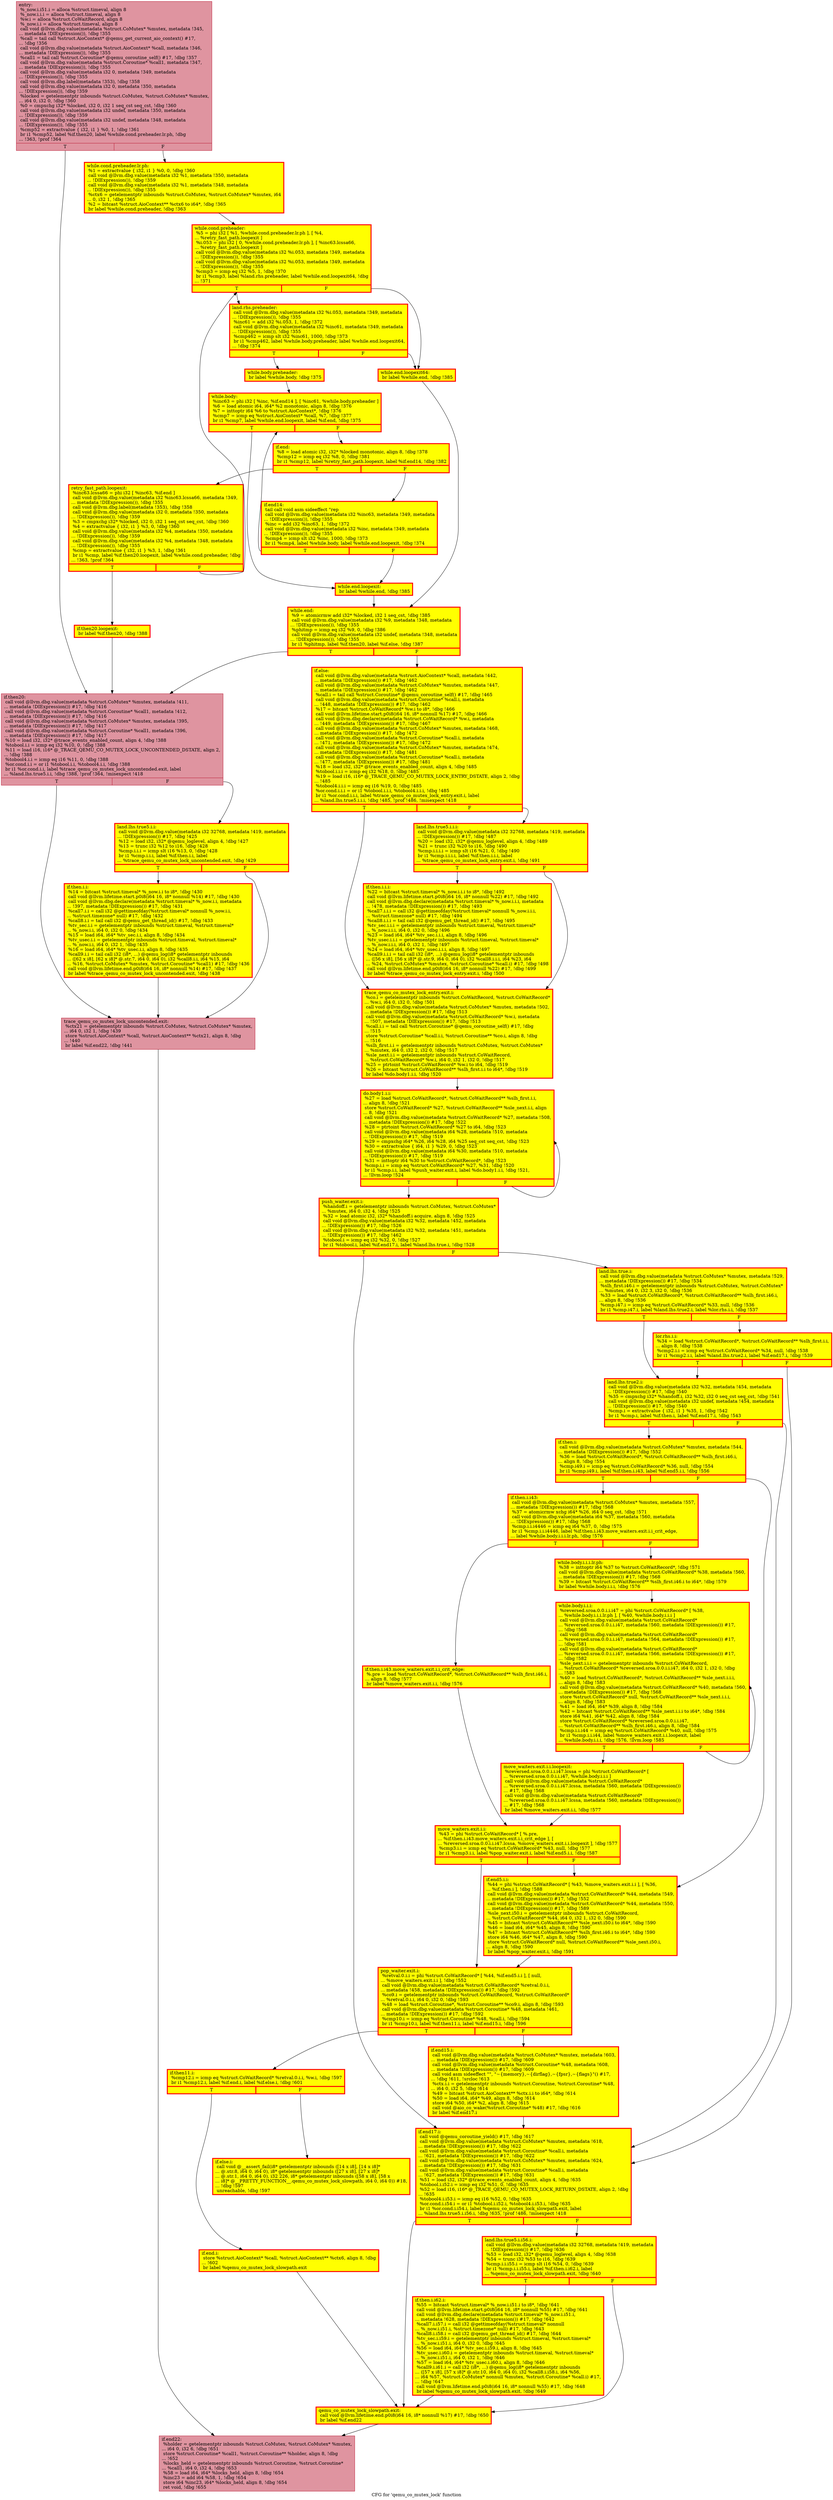digraph "CFG for 'qemu_co_mutex_lock' function" {
	label="CFG for 'qemu_co_mutex_lock' function";

	Node0x557b9580f2e0 [shape=record,color="#b70d28ff", style=filled, fillcolor="#b70d2870",label="{entry:\l  %_now.i.i51.i = alloca %struct.timeval, align 8\l  %_now.i.i.i = alloca %struct.timeval, align 8\l  %w.i = alloca %struct.CoWaitRecord, align 8\l  %_now.i.i = alloca %struct.timeval, align 8\l  call void @llvm.dbg.value(metadata %struct.CoMutex* %mutex, metadata !345,\l... metadata !DIExpression()), !dbg !355\l  %call = tail call %struct.AioContext* @qemu_get_current_aio_context() #17,\l... !dbg !356\l  call void @llvm.dbg.value(metadata %struct.AioContext* %call, metadata !346,\l... metadata !DIExpression()), !dbg !355\l  %call1 = tail call %struct.Coroutine* @qemu_coroutine_self() #17, !dbg !357\l  call void @llvm.dbg.value(metadata %struct.Coroutine* %call1, metadata !347,\l... metadata !DIExpression()), !dbg !355\l  call void @llvm.dbg.value(metadata i32 0, metadata !349, metadata\l... !DIExpression()), !dbg !355\l  call void @llvm.dbg.label(metadata !353), !dbg !358\l  call void @llvm.dbg.value(metadata i32 0, metadata !350, metadata\l... !DIExpression()), !dbg !359\l  %locked = getelementptr inbounds %struct.CoMutex, %struct.CoMutex* %mutex,\l... i64 0, i32 0, !dbg !360\l  %0 = cmpxchg i32* %locked, i32 0, i32 1 seq_cst seq_cst, !dbg !360\l  call void @llvm.dbg.value(metadata i32 undef, metadata !350, metadata\l... !DIExpression()), !dbg !359\l  call void @llvm.dbg.value(metadata i32 undef, metadata !348, metadata\l... !DIExpression()), !dbg !355\l  %cmp52 = extractvalue \{ i32, i1 \} %0, 1, !dbg !361\l  br i1 %cmp52, label %if.then20, label %while.cond.preheader.lr.ph, !dbg\l... !363, !prof !364\l|{<s0>T|<s1>F}}"];
	Node0x557b9580f2e0:s0 -> Node0x557b95ac3a30;
	Node0x557b9580f2e0:s1 -> Node0x557b95a91120;
	Node0x557b95a91120 [shape=record,penwidth=3.0, style="filled", color="red", fillcolor="yellow",label="{while.cond.preheader.lr.ph:                       \l  %1 = extractvalue \{ i32, i1 \} %0, 0, !dbg !360\l  call void @llvm.dbg.value(metadata i32 %1, metadata !350, metadata\l... !DIExpression()), !dbg !359\l  call void @llvm.dbg.value(metadata i32 %1, metadata !348, metadata\l... !DIExpression()), !dbg !355\l  %ctx6 = getelementptr inbounds %struct.CoMutex, %struct.CoMutex* %mutex, i64\l... 0, i32 1, !dbg !365\l  %2 = bitcast %struct.AioContext** %ctx6 to i64*, !dbg !365\l  br label %while.cond.preheader, !dbg !363\l}"];
	Node0x557b95a91120 -> Node0x557b95a8bab0;
	Node0x557b95b22e20 [shape=record,penwidth=3.0, style="filled", color="red", fillcolor="yellow",label="{retry_fast_path.loopexit:                         \l  %inc63.lcssa66 = phi i32 [ %inc63, %if.end ]\l  call void @llvm.dbg.value(metadata i32 %inc63.lcssa66, metadata !349,\l... metadata !DIExpression()), !dbg !355\l  call void @llvm.dbg.label(metadata !353), !dbg !358\l  call void @llvm.dbg.value(metadata i32 0, metadata !350, metadata\l... !DIExpression()), !dbg !359\l  %3 = cmpxchg i32* %locked, i32 0, i32 1 seq_cst seq_cst, !dbg !360\l  %4 = extractvalue \{ i32, i1 \} %3, 0, !dbg !360\l  call void @llvm.dbg.value(metadata i32 %4, metadata !350, metadata\l... !DIExpression()), !dbg !359\l  call void @llvm.dbg.value(metadata i32 %4, metadata !348, metadata\l... !DIExpression()), !dbg !355\l  %cmp = extractvalue \{ i32, i1 \} %3, 1, !dbg !361\l  br i1 %cmp, label %if.then20.loopexit, label %while.cond.preheader, !dbg\l... !363, !prof !364\l|{<s0>T|<s1>F}}"];
	Node0x557b95b22e20:s0 -> Node0x557b95ac0b20;
	Node0x557b95b22e20:s1 -> Node0x557b95a8bab0;
	Node0x557b95a8bab0 [shape=record,penwidth=3.0, style="filled", color="red", fillcolor="yellow",label="{while.cond.preheader:                             \l  %5 = phi i32 [ %1, %while.cond.preheader.lr.ph ], [ %4,\l... %retry_fast_path.loopexit ]\l  %i.053 = phi i32 [ 0, %while.cond.preheader.lr.ph ], [ %inc63.lcssa66,\l... %retry_fast_path.loopexit ]\l  call void @llvm.dbg.value(metadata i32 %i.053, metadata !349, metadata\l... !DIExpression()), !dbg !355\l  call void @llvm.dbg.value(metadata i32 %i.053, metadata !349, metadata\l... !DIExpression()), !dbg !355\l  %cmp3 = icmp eq i32 %5, 1, !dbg !370\l  br i1 %cmp3, label %land.rhs.preheader, label %while.end.loopexit64, !dbg\l... !371\l|{<s0>T|<s1>F}}"];
	Node0x557b95a8bab0:s0 -> Node0x557b95c5baf0;
	Node0x557b95a8bab0:s1 -> Node0x557b95c6cad0;
	Node0x557b95c5baf0 [shape=record,penwidth=3.0, style="filled", color="red", fillcolor="yellow",label="{land.rhs.preheader:                               \l  call void @llvm.dbg.value(metadata i32 %i.053, metadata !349, metadata\l... !DIExpression()), !dbg !355\l  %inc61 = add i32 %i.053, 1, !dbg !372\l  call void @llvm.dbg.value(metadata i32 %inc61, metadata !349, metadata\l... !DIExpression()), !dbg !355\l  %cmp462 = icmp slt i32 %inc61, 1000, !dbg !373\l  br i1 %cmp462, label %while.body.preheader, label %while.end.loopexit64,\l... !dbg !374\l|{<s0>T|<s1>F}}"];
	Node0x557b95c5baf0:s0 -> Node0x557b95c69b20;
	Node0x557b95c5baf0:s1 -> Node0x557b95c6cad0;
	Node0x557b95c69b20 [shape=record,penwidth=3.0, style="filled", color="red", fillcolor="yellow",label="{while.body.preheader:                             \l  br label %while.body, !dbg !375\l}"];
	Node0x557b95c69b20 -> Node0x557b95ac1620;
	Node0x557b95ac1620 [shape=record,penwidth=3.0, style="filled", color="red", fillcolor="yellow",label="{while.body:                                       \l  %inc63 = phi i32 [ %inc, %if.end14 ], [ %inc61, %while.body.preheader ]\l  %6 = load atomic i64, i64* %2 monotonic, align 8, !dbg !376\l  %7 = inttoptr i64 %6 to %struct.AioContext*, !dbg !376\l  %cmp7 = icmp eq %struct.AioContext* %call, %7, !dbg !377\l  br i1 %cmp7, label %while.end.loopexit, label %if.end, !dbg !375\l|{<s0>T|<s1>F}}"];
	Node0x557b95ac1620:s0 -> Node0x557b95c65050;
	Node0x557b95ac1620:s1 -> Node0x557b95ac1880;
	Node0x557b95ac1880 [shape=record,penwidth=3.0, style="filled", color="red", fillcolor="yellow",label="{if.end:                                           \l  %8 = load atomic i32, i32* %locked monotonic, align 8, !dbg !378\l  %cmp12 = icmp eq i32 %8, 0, !dbg !381\l  br i1 %cmp12, label %retry_fast_path.loopexit, label %if.end14, !dbg !382\l|{<s0>T|<s1>F}}"];
	Node0x557b95ac1880:s0 -> Node0x557b95b22e20;
	Node0x557b95ac1880:s1 -> Node0x557b95ac2470;
	Node0x557b95ac2470 [shape=record,penwidth=3.0, style="filled", color="red", fillcolor="yellow",label="{if.end14:                                         \l  tail call void asm sideeffect \"rep\l  call void @llvm.dbg.value(metadata i32 %inc63, metadata !349, metadata\l... !DIExpression()), !dbg !355\l  %inc = add i32 %inc63, 1, !dbg !372\l  call void @llvm.dbg.value(metadata i32 %inc, metadata !349, metadata\l... !DIExpression()), !dbg !355\l  %cmp4 = icmp slt i32 %inc, 1000, !dbg !373\l  br i1 %cmp4, label %while.body, label %while.end.loopexit, !dbg !374\l|{<s0>T|<s1>F}}"];
	Node0x557b95ac2470:s0 -> Node0x557b95ac1620;
	Node0x557b95ac2470:s1 -> Node0x557b95c65050;
	Node0x557b95c65050 [shape=record,penwidth=3.0, style="filled", color="red", fillcolor="yellow",label="{while.end.loopexit:                               \l  br label %while.end, !dbg !385\l}"];
	Node0x557b95c65050 -> Node0x557b95ac09f0;
	Node0x557b95c6cad0 [shape=record,penwidth=3.0, style="filled", color="red", fillcolor="yellow",label="{while.end.loopexit64:                             \l  br label %while.end, !dbg !385\l}"];
	Node0x557b95c6cad0 -> Node0x557b95ac09f0;
	Node0x557b95ac09f0 [shape=record,penwidth=3.0, style="filled", color="red", fillcolor="yellow",label="{while.end:                                        \l  %9 = atomicrmw add i32* %locked, i32 1 seq_cst, !dbg !385\l  call void @llvm.dbg.value(metadata i32 %9, metadata !348, metadata\l... !DIExpression()), !dbg !355\l  %phitmp = icmp eq i32 %9, 0, !dbg !386\l  call void @llvm.dbg.value(metadata i32 undef, metadata !348, metadata\l... !DIExpression()), !dbg !355\l  br i1 %phitmp, label %if.then20, label %if.else, !dbg !387\l|{<s0>T|<s1>F}}"];
	Node0x557b95ac09f0:s0 -> Node0x557b95ac3a30;
	Node0x557b95ac09f0:s1 -> Node0x557b95ac3ad0;
	Node0x557b95ac0b20 [shape=record,penwidth=3.0, style="filled", color="red", fillcolor="yellow",label="{if.then20.loopexit:                               \l  br label %if.then20, !dbg !388\l}"];
	Node0x557b95ac0b20 -> Node0x557b95ac3a30;
	Node0x557b95ac3a30 [shape=record,color="#b70d28ff", style=filled, fillcolor="#b70d2870",label="{if.then20:                                        \l  call void @llvm.dbg.value(metadata %struct.CoMutex* %mutex, metadata !411,\l... metadata !DIExpression()) #17, !dbg !416\l  call void @llvm.dbg.value(metadata %struct.Coroutine* %call1, metadata !412,\l... metadata !DIExpression()) #17, !dbg !416\l  call void @llvm.dbg.value(metadata %struct.CoMutex* %mutex, metadata !395,\l... metadata !DIExpression()) #17, !dbg !417\l  call void @llvm.dbg.value(metadata %struct.Coroutine* %call1, metadata !396,\l... metadata !DIExpression()) #17, !dbg !417\l  %10 = load i32, i32* @trace_events_enabled_count, align 4, !dbg !388\l  %tobool.i.i = icmp eq i32 %10, 0, !dbg !388\l  %11 = load i16, i16* @_TRACE_QEMU_CO_MUTEX_LOCK_UNCONTENDED_DSTATE, align 2,\l... !dbg !388\l  %tobool4.i.i = icmp eq i16 %11, 0, !dbg !388\l  %or.cond.i.i = or i1 %tobool.i.i, %tobool4.i.i, !dbg !388\l  br i1 %or.cond.i.i, label %trace_qemu_co_mutex_lock_uncontended.exit, label\l... %land.lhs.true5.i.i, !dbg !388, !prof !364, !misexpect !418\l|{<s0>T|<s1>F}}"];
	Node0x557b95ac3a30:s0 -> Node0x557b95b30360;
	Node0x557b95ac3a30:s1 -> Node0x557b95b3c1a0;
	Node0x557b95b3c1a0 [shape=record,penwidth=3.0, style="filled", color="red", fillcolor="yellow",label="{land.lhs.true5.i.i:                               \l  call void @llvm.dbg.value(metadata i32 32768, metadata !419, metadata\l... !DIExpression()) #17, !dbg !425\l  %12 = load i32, i32* @qemu_loglevel, align 4, !dbg !427\l  %13 = trunc i32 %12 to i16, !dbg !428\l  %cmp.i.i.i = icmp slt i16 %13, 0, !dbg !428\l  br i1 %cmp.i.i.i, label %if.then.i.i, label\l... %trace_qemu_co_mutex_lock_uncontended.exit, !dbg !429\l|{<s0>T|<s1>F}}"];
	Node0x557b95b3c1a0:s0 -> Node0x557b95b503e0;
	Node0x557b95b3c1a0:s1 -> Node0x557b95b30360;
	Node0x557b95b503e0 [shape=record,penwidth=3.0, style="filled", color="red", fillcolor="yellow",label="{if.then.i.i:                                      \l  %14 = bitcast %struct.timeval* %_now.i.i to i8*, !dbg !430\l  call void @llvm.lifetime.start.p0i8(i64 16, i8* nonnull %14) #17, !dbg !430\l  call void @llvm.dbg.declare(metadata %struct.timeval* %_now.i.i, metadata\l... !397, metadata !DIExpression()) #17, !dbg !431\l  %call7.i.i = call i32 @gettimeofday(%struct.timeval* nonnull %_now.i.i,\l... %struct.timezone* null) #17, !dbg !432\l  %call8.i.i = tail call i32 @qemu_get_thread_id() #17, !dbg !433\l  %tv_sec.i.i = getelementptr inbounds %struct.timeval, %struct.timeval*\l... %_now.i.i, i64 0, i32 0, !dbg !434\l  %15 = load i64, i64* %tv_sec.i.i, align 8, !dbg !434\l  %tv_usec.i.i = getelementptr inbounds %struct.timeval, %struct.timeval*\l... %_now.i.i, i64 0, i32 1, !dbg !435\l  %16 = load i64, i64* %tv_usec.i.i, align 8, !dbg !435\l  %call9.i.i = tail call i32 (i8*, ...) @qemu_log(i8* getelementptr inbounds\l... ([62 x i8], [62 x i8]* @.str.7, i64 0, i64 0), i32 %call8.i.i, i64 %15, i64\l... %16, %struct.CoMutex* %mutex, %struct.Coroutine* %call1) #17, !dbg !436\l  call void @llvm.lifetime.end.p0i8(i64 16, i8* nonnull %14) #17, !dbg !437\l  br label %trace_qemu_co_mutex_lock_uncontended.exit, !dbg !438\l}"];
	Node0x557b95b503e0 -> Node0x557b95b30360;
	Node0x557b95b30360 [shape=record,color="#b70d28ff", style=filled, fillcolor="#b70d2870",label="{trace_qemu_co_mutex_lock_uncontended.exit:        \l  %ctx21 = getelementptr inbounds %struct.CoMutex, %struct.CoMutex* %mutex,\l... i64 0, i32 1, !dbg !439\l  store %struct.AioContext* %call, %struct.AioContext** %ctx21, align 8, !dbg\l... !440\l  br label %if.end22, !dbg !441\l}"];
	Node0x557b95b30360 -> Node0x557b95ac3a80;
	Node0x557b95ac3ad0 [shape=record,penwidth=3.0, style="filled", color="red", fillcolor="yellow",label="{if.else:                                          \l  call void @llvm.dbg.value(metadata %struct.AioContext* %call, metadata !442,\l... metadata !DIExpression()) #17, !dbg !462\l  call void @llvm.dbg.value(metadata %struct.CoMutex* %mutex, metadata !447,\l... metadata !DIExpression()) #17, !dbg !462\l  %call.i = tail call %struct.Coroutine* @qemu_coroutine_self() #17, !dbg !465\l  call void @llvm.dbg.value(metadata %struct.Coroutine* %call.i, metadata\l... !448, metadata !DIExpression()) #17, !dbg !462\l  %17 = bitcast %struct.CoWaitRecord* %w.i to i8*, !dbg !466\l  call void @llvm.lifetime.start.p0i8(i64 16, i8* nonnull %17) #17, !dbg !466\l  call void @llvm.dbg.declare(metadata %struct.CoWaitRecord* %w.i, metadata\l... !449, metadata !DIExpression()) #17, !dbg !467\l  call void @llvm.dbg.value(metadata %struct.CoMutex* %mutex, metadata !468,\l... metadata !DIExpression()) #17, !dbg !472\l  call void @llvm.dbg.value(metadata %struct.Coroutine* %call.i, metadata\l... !471, metadata !DIExpression()) #17, !dbg !472\l  call void @llvm.dbg.value(metadata %struct.CoMutex* %mutex, metadata !474,\l... metadata !DIExpression()) #17, !dbg !481\l  call void @llvm.dbg.value(metadata %struct.Coroutine* %call.i, metadata\l... !477, metadata !DIExpression()) #17, !dbg !481\l  %18 = load i32, i32* @trace_events_enabled_count, align 4, !dbg !485\l  %tobool.i.i.i = icmp eq i32 %18, 0, !dbg !485\l  %19 = load i16, i16* @_TRACE_QEMU_CO_MUTEX_LOCK_ENTRY_DSTATE, align 2, !dbg\l... !485\l  %tobool4.i.i.i = icmp eq i16 %19, 0, !dbg !485\l  %or.cond.i.i.i = or i1 %tobool.i.i.i, %tobool4.i.i.i, !dbg !485\l  br i1 %or.cond.i.i.i, label %trace_qemu_co_mutex_lock_entry.exit.i, label\l... %land.lhs.true5.i.i.i, !dbg !485, !prof !486, !misexpect !418\l|{<s0>T|<s1>F}}"];
	Node0x557b95ac3ad0:s0 -> Node0x557b95b1f5e0;
	Node0x557b95ac3ad0:s1 -> Node0x557b95b21eb0;
	Node0x557b95b21eb0 [shape=record,penwidth=3.0, style="filled", color="red", fillcolor="yellow",label="{land.lhs.true5.i.i.i:                             \l  call void @llvm.dbg.value(metadata i32 32768, metadata !419, metadata\l... !DIExpression()) #17, !dbg !487\l  %20 = load i32, i32* @qemu_loglevel, align 4, !dbg !489\l  %21 = trunc i32 %20 to i16, !dbg !490\l  %cmp.i.i.i.i = icmp slt i16 %21, 0, !dbg !490\l  br i1 %cmp.i.i.i.i, label %if.then.i.i.i, label\l... %trace_qemu_co_mutex_lock_entry.exit.i, !dbg !491\l|{<s0>T|<s1>F}}"];
	Node0x557b95b21eb0:s0 -> Node0x557b95ad6950;
	Node0x557b95b21eb0:s1 -> Node0x557b95b1f5e0;
	Node0x557b95ad6950 [shape=record,penwidth=3.0, style="filled", color="red", fillcolor="yellow",label="{if.then.i.i.i:                                    \l  %22 = bitcast %struct.timeval* %_now.i.i.i to i8*, !dbg !492\l  call void @llvm.lifetime.start.p0i8(i64 16, i8* nonnull %22) #17, !dbg !492\l  call void @llvm.dbg.declare(metadata %struct.timeval* %_now.i.i.i, metadata\l... !478, metadata !DIExpression()) #17, !dbg !493\l  %call7.i.i.i = call i32 @gettimeofday(%struct.timeval* nonnull %_now.i.i.i,\l... %struct.timezone* null) #17, !dbg !494\l  %call8.i.i.i = tail call i32 @qemu_get_thread_id() #17, !dbg !495\l  %tv_sec.i.i.i = getelementptr inbounds %struct.timeval, %struct.timeval*\l... %_now.i.i.i, i64 0, i32 0, !dbg !496\l  %23 = load i64, i64* %tv_sec.i.i.i, align 8, !dbg !496\l  %tv_usec.i.i.i = getelementptr inbounds %struct.timeval, %struct.timeval*\l... %_now.i.i.i, i64 0, i32 1, !dbg !497\l  %24 = load i64, i64* %tv_usec.i.i.i, align 8, !dbg !497\l  %call9.i.i.i = tail call i32 (i8*, ...) @qemu_log(i8* getelementptr inbounds\l... ([56 x i8], [56 x i8]* @.str.9, i64 0, i64 0), i32 %call8.i.i.i, i64 %23, i64\l... %24, %struct.CoMutex* %mutex, %struct.Coroutine* %call.i) #17, !dbg !498\l  call void @llvm.lifetime.end.p0i8(i64 16, i8* nonnull %22) #17, !dbg !499\l  br label %trace_qemu_co_mutex_lock_entry.exit.i, !dbg !500\l}"];
	Node0x557b95ad6950 -> Node0x557b95b1f5e0;
	Node0x557b95b1f5e0 [shape=record,penwidth=3.0, style="filled", color="red", fillcolor="yellow",label="{trace_qemu_co_mutex_lock_entry.exit.i:            \l  %co.i = getelementptr inbounds %struct.CoWaitRecord, %struct.CoWaitRecord*\l... %w.i, i64 0, i32 0, !dbg !501\l  call void @llvm.dbg.value(metadata %struct.CoMutex* %mutex, metadata !502,\l... metadata !DIExpression()) #17, !dbg !513\l  call void @llvm.dbg.value(metadata %struct.CoWaitRecord* %w.i, metadata\l... !507, metadata !DIExpression()) #17, !dbg !513\l  %call.i.i = tail call %struct.Coroutine* @qemu_coroutine_self() #17, !dbg\l... !515\l  store %struct.Coroutine* %call.i.i, %struct.Coroutine** %co.i, align 8, !dbg\l... !516\l  %slh_first.i.i = getelementptr inbounds %struct.CoMutex, %struct.CoMutex*\l... %mutex, i64 0, i32 2, i32 0, !dbg !517\l  %sle_next.i.i = getelementptr inbounds %struct.CoWaitRecord,\l... %struct.CoWaitRecord* %w.i, i64 0, i32 1, i32 0, !dbg !517\l  %25 = ptrtoint %struct.CoWaitRecord* %w.i to i64, !dbg !519\l  %26 = bitcast %struct.CoWaitRecord** %slh_first.i.i to i64*, !dbg !519\l  br label %do.body1.i.i, !dbg !520\l}"];
	Node0x557b95b1f5e0 -> Node0x557b95a25bd0;
	Node0x557b95a25bd0 [shape=record,penwidth=3.0, style="filled", color="red", fillcolor="yellow",label="{do.body1.i.i:                                     \l  %27 = load %struct.CoWaitRecord*, %struct.CoWaitRecord** %slh_first.i.i,\l... align 8, !dbg !521\l  store %struct.CoWaitRecord* %27, %struct.CoWaitRecord** %sle_next.i.i, align\l... 8, !dbg !521\l  call void @llvm.dbg.value(metadata %struct.CoWaitRecord* %27, metadata !508,\l... metadata !DIExpression()) #17, !dbg !522\l  %28 = ptrtoint %struct.CoWaitRecord* %27 to i64, !dbg !523\l  call void @llvm.dbg.value(metadata i64 %28, metadata !510, metadata\l... !DIExpression()) #17, !dbg !519\l  %29 = cmpxchg i64* %26, i64 %28, i64 %25 seq_cst seq_cst, !dbg !523\l  %30 = extractvalue \{ i64, i1 \} %29, 0, !dbg !523\l  call void @llvm.dbg.value(metadata i64 %30, metadata !510, metadata\l... !DIExpression()) #17, !dbg !519\l  %31 = inttoptr i64 %30 to %struct.CoWaitRecord*, !dbg !523\l  %cmp.i.i = icmp eq %struct.CoWaitRecord* %27, %31, !dbg !520\l  br i1 %cmp.i.i, label %push_waiter.exit.i, label %do.body1.i.i, !dbg !521,\l... !llvm.loop !524\l|{<s0>T|<s1>F}}"];
	Node0x557b95a25bd0:s0 -> Node0x557b95b1b3c0;
	Node0x557b95a25bd0:s1 -> Node0x557b95a25bd0;
	Node0x557b95b1b3c0 [shape=record,penwidth=3.0, style="filled", color="red", fillcolor="yellow",label="{push_waiter.exit.i:                               \l  %handoff.i = getelementptr inbounds %struct.CoMutex, %struct.CoMutex*\l... %mutex, i64 0, i32 4, !dbg !525\l  %32 = load atomic i32, i32* %handoff.i acquire, align 8, !dbg !525\l  call void @llvm.dbg.value(metadata i32 %32, metadata !452, metadata\l... !DIExpression()) #17, !dbg !526\l  call void @llvm.dbg.value(metadata i32 %32, metadata !451, metadata\l... !DIExpression()) #17, !dbg !462\l  %tobool.i = icmp eq i32 %32, 0, !dbg !527\l  br i1 %tobool.i, label %if.end17.i, label %land.lhs.true.i, !dbg !528\l|{<s0>T|<s1>F}}"];
	Node0x557b95b1b3c0:s0 -> Node0x557b95b1b780;
	Node0x557b95b1b3c0:s1 -> Node0x557b95b3c670;
	Node0x557b95b3c670 [shape=record,penwidth=3.0, style="filled", color="red", fillcolor="yellow",label="{land.lhs.true.i:                                  \l  call void @llvm.dbg.value(metadata %struct.CoMutex* %mutex, metadata !529,\l... metadata !DIExpression()) #17, !dbg !534\l  %slh_first.i46.i = getelementptr inbounds %struct.CoMutex, %struct.CoMutex*\l... %mutex, i64 0, i32 3, i32 0, !dbg !536\l  %33 = load %struct.CoWaitRecord*, %struct.CoWaitRecord** %slh_first.i46.i,\l... align 8, !dbg !536\l  %cmp.i47.i = icmp eq %struct.CoWaitRecord* %33, null, !dbg !536\l  br i1 %cmp.i47.i, label %land.lhs.true2.i, label %lor.rhs.i.i, !dbg !537\l|{<s0>T|<s1>F}}"];
	Node0x557b95b3c670:s0 -> Node0x557b95a85a30;
	Node0x557b95b3c670:s1 -> Node0x557b95b2f290;
	Node0x557b95b2f290 [shape=record,penwidth=3.0, style="filled", color="red", fillcolor="yellow",label="{lor.rhs.i.i:                                      \l  %34 = load %struct.CoWaitRecord*, %struct.CoWaitRecord** %slh_first.i.i,\l... align 8, !dbg !538\l  %cmp2.i.i = icmp eq %struct.CoWaitRecord* %34, null, !dbg !538\l  br i1 %cmp2.i.i, label %land.lhs.true2.i, label %if.end17.i, !dbg !539\l|{<s0>T|<s1>F}}"];
	Node0x557b95b2f290:s0 -> Node0x557b95a85a30;
	Node0x557b95b2f290:s1 -> Node0x557b95b1b780;
	Node0x557b95a85a30 [shape=record,penwidth=3.0, style="filled", color="red", fillcolor="yellow",label="{land.lhs.true2.i:                                 \l  call void @llvm.dbg.value(metadata i32 %32, metadata !454, metadata\l... !DIExpression()) #17, !dbg !540\l  %35 = cmpxchg i32* %handoff.i, i32 %32, i32 0 seq_cst seq_cst, !dbg !541\l  call void @llvm.dbg.value(metadata i32 undef, metadata !454, metadata\l... !DIExpression()) #17, !dbg !540\l  %cmp.i = extractvalue \{ i32, i1 \} %35, 1, !dbg !542\l  br i1 %cmp.i, label %if.then.i, label %if.end17.i, !dbg !543\l|{<s0>T|<s1>F}}"];
	Node0x557b95a85a30:s0 -> Node0x557b95b21560;
	Node0x557b95a85a30:s1 -> Node0x557b95b1b780;
	Node0x557b95b21560 [shape=record,penwidth=3.0, style="filled", color="red", fillcolor="yellow",label="{if.then.i:                                        \l  call void @llvm.dbg.value(metadata %struct.CoMutex* %mutex, metadata !544,\l... metadata !DIExpression()) #17, !dbg !552\l  %36 = load %struct.CoWaitRecord*, %struct.CoWaitRecord** %slh_first.i46.i,\l... align 8, !dbg !554\l  %cmp.i49.i = icmp eq %struct.CoWaitRecord* %36, null, !dbg !554\l  br i1 %cmp.i49.i, label %if.then.i.i43, label %if.end5.i.i, !dbg !556\l|{<s0>T|<s1>F}}"];
	Node0x557b95b21560:s0 -> Node0x557b95b30820;
	Node0x557b95b21560:s1 -> Node0x557b95b2b1c0;
	Node0x557b95b30820 [shape=record,penwidth=3.0, style="filled", color="red", fillcolor="yellow",label="{if.then.i.i43:                                    \l  call void @llvm.dbg.value(metadata %struct.CoMutex* %mutex, metadata !557,\l... metadata !DIExpression()) #17, !dbg !568\l  %37 = atomicrmw xchg i64* %26, i64 0 seq_cst, !dbg !571\l  call void @llvm.dbg.value(metadata i64 %37, metadata !560, metadata\l... !DIExpression()) #17, !dbg !568\l  %cmp.i.i.i4446 = icmp eq i64 %37, 0, !dbg !575\l  br i1 %cmp.i.i.i4446, label %if.then.i.i43.move_waiters.exit.i.i_crit_edge,\l... label %while.body.i.i.i.lr.ph, !dbg !576\l|{<s0>T|<s1>F}}"];
	Node0x557b95b30820:s0 -> Node0x557b95ac6400;
	Node0x557b95b30820:s1 -> Node0x557b95b332a0;
	Node0x557b95ac6400 [shape=record,penwidth=3.0, style="filled", color="red", fillcolor="yellow",label="{if.then.i.i43.move_waiters.exit.i.i_crit_edge:    \l  %.pre = load %struct.CoWaitRecord*, %struct.CoWaitRecord** %slh_first.i46.i,\l... align 8, !dbg !577\l  br label %move_waiters.exit.i.i, !dbg !576\l}"];
	Node0x557b95ac6400 -> Node0x557b95b20280;
	Node0x557b95b332a0 [shape=record,penwidth=3.0, style="filled", color="red", fillcolor="yellow",label="{while.body.i.i.i.lr.ph:                           \l  %38 = inttoptr i64 %37 to %struct.CoWaitRecord*, !dbg !571\l  call void @llvm.dbg.value(metadata %struct.CoWaitRecord* %38, metadata !560,\l... metadata !DIExpression()) #17, !dbg !568\l  %39 = bitcast %struct.CoWaitRecord** %slh_first.i46.i to i64*, !dbg !579\l  br label %while.body.i.i.i, !dbg !576\l}"];
	Node0x557b95b332a0 -> Node0x557b95b3cd90;
	Node0x557b95b3cd90 [shape=record,penwidth=3.0, style="filled", color="red", fillcolor="yellow",label="{while.body.i.i.i:                                 \l  %reversed.sroa.0.0.i.i.i47 = phi %struct.CoWaitRecord* [ %38,\l... %while.body.i.i.i.lr.ph ], [ %40, %while.body.i.i.i ]\l  call void @llvm.dbg.value(metadata %struct.CoWaitRecord*\l... %reversed.sroa.0.0.i.i.i47, metadata !560, metadata !DIExpression()) #17,\l... !dbg !568\l  call void @llvm.dbg.value(metadata %struct.CoWaitRecord*\l... %reversed.sroa.0.0.i.i.i47, metadata !564, metadata !DIExpression()) #17,\l... !dbg !581\l  call void @llvm.dbg.value(metadata %struct.CoWaitRecord*\l... %reversed.sroa.0.0.i.i.i47, metadata !566, metadata !DIExpression()) #17,\l... !dbg !582\l  %sle_next.i.i.i = getelementptr inbounds %struct.CoWaitRecord,\l... %struct.CoWaitRecord* %reversed.sroa.0.0.i.i.i47, i64 0, i32 1, i32 0, !dbg\l... !583\l  %40 = load %struct.CoWaitRecord*, %struct.CoWaitRecord** %sle_next.i.i.i,\l... align 8, !dbg !583\l  call void @llvm.dbg.value(metadata %struct.CoWaitRecord* %40, metadata !560,\l... metadata !DIExpression()) #17, !dbg !568\l  store %struct.CoWaitRecord* null, %struct.CoWaitRecord** %sle_next.i.i.i,\l... align 8, !dbg !583\l  %41 = load i64, i64* %39, align 8, !dbg !584\l  %42 = bitcast %struct.CoWaitRecord** %sle_next.i.i.i to i64*, !dbg !584\l  store i64 %41, i64* %42, align 8, !dbg !584\l  store %struct.CoWaitRecord* %reversed.sroa.0.0.i.i.i47,\l... %struct.CoWaitRecord** %slh_first.i46.i, align 8, !dbg !584\l  %cmp.i.i.i44 = icmp eq %struct.CoWaitRecord* %40, null, !dbg !575\l  br i1 %cmp.i.i.i44, label %move_waiters.exit.i.i.loopexit, label\l... %while.body.i.i.i, !dbg !576, !llvm.loop !585\l|{<s0>T|<s1>F}}"];
	Node0x557b95b3cd90:s0 -> Node0x557b95c5c270;
	Node0x557b95b3cd90:s1 -> Node0x557b95b3cd90;
	Node0x557b95c5c270 [shape=record,penwidth=3.0, style="filled", color="red", fillcolor="yellow",label="{move_waiters.exit.i.i.loopexit:                   \l  %reversed.sroa.0.0.i.i.i47.lcssa = phi %struct.CoWaitRecord* [\l... %reversed.sroa.0.0.i.i.i47, %while.body.i.i.i ]\l  call void @llvm.dbg.value(metadata %struct.CoWaitRecord*\l... %reversed.sroa.0.0.i.i.i47.lcssa, metadata !560, metadata !DIExpression())\l... #17, !dbg !568\l  call void @llvm.dbg.value(metadata %struct.CoWaitRecord*\l... %reversed.sroa.0.0.i.i.i47.lcssa, metadata !560, metadata !DIExpression())\l... #17, !dbg !568\l  br label %move_waiters.exit.i.i, !dbg !577\l}"];
	Node0x557b95c5c270 -> Node0x557b95b20280;
	Node0x557b95b20280 [shape=record,penwidth=3.0, style="filled", color="red", fillcolor="yellow",label="{move_waiters.exit.i.i:                            \l  %43 = phi %struct.CoWaitRecord* [ %.pre,\l... %if.then.i.i43.move_waiters.exit.i.i_crit_edge ], [\l... %reversed.sroa.0.0.i.i.i47.lcssa, %move_waiters.exit.i.i.loopexit ], !dbg !577\l  %cmp3.i.i = icmp eq %struct.CoWaitRecord* %43, null, !dbg !577\l  br i1 %cmp3.i.i, label %pop_waiter.exit.i, label %if.end5.i.i, !dbg !587\l|{<s0>T|<s1>F}}"];
	Node0x557b95b20280:s0 -> Node0x557b95b41cd0;
	Node0x557b95b20280:s1 -> Node0x557b95b2b1c0;
	Node0x557b95b2b1c0 [shape=record,penwidth=3.0, style="filled", color="red", fillcolor="yellow",label="{if.end5.i.i:                                      \l  %44 = phi %struct.CoWaitRecord* [ %43, %move_waiters.exit.i.i ], [ %36,\l... %if.then.i ], !dbg !588\l  call void @llvm.dbg.value(metadata %struct.CoWaitRecord* %44, metadata !549,\l... metadata !DIExpression()) #17, !dbg !552\l  call void @llvm.dbg.value(metadata %struct.CoWaitRecord* %44, metadata !550,\l... metadata !DIExpression()) #17, !dbg !589\l  %sle_next.i50.i = getelementptr inbounds %struct.CoWaitRecord,\l... %struct.CoWaitRecord* %44, i64 0, i32 1, i32 0, !dbg !590\l  %45 = bitcast %struct.CoWaitRecord** %sle_next.i50.i to i64*, !dbg !590\l  %46 = load i64, i64* %45, align 8, !dbg !590\l  %47 = bitcast %struct.CoWaitRecord** %slh_first.i46.i to i64*, !dbg !590\l  store i64 %46, i64* %47, align 8, !dbg !590\l  store %struct.CoWaitRecord* null, %struct.CoWaitRecord** %sle_next.i50.i,\l... align 8, !dbg !590\l  br label %pop_waiter.exit.i, !dbg !591\l}"];
	Node0x557b95b2b1c0 -> Node0x557b95b41cd0;
	Node0x557b95b41cd0 [shape=record,penwidth=3.0, style="filled", color="red", fillcolor="yellow",label="{pop_waiter.exit.i:                                \l  %retval.0.i.i = phi %struct.CoWaitRecord* [ %44, %if.end5.i.i ], [ null,\l... %move_waiters.exit.i.i ], !dbg !552\l  call void @llvm.dbg.value(metadata %struct.CoWaitRecord* %retval.0.i.i,\l... metadata !458, metadata !DIExpression()) #17, !dbg !592\l  %co9.i = getelementptr inbounds %struct.CoWaitRecord, %struct.CoWaitRecord*\l... %retval.0.i.i, i64 0, i32 0, !dbg !593\l  %48 = load %struct.Coroutine*, %struct.Coroutine** %co9.i, align 8, !dbg !593\l  call void @llvm.dbg.value(metadata %struct.Coroutine* %48, metadata !461,\l... metadata !DIExpression()) #17, !dbg !592\l  %cmp10.i = icmp eq %struct.Coroutine* %48, %call.i, !dbg !594\l  br i1 %cmp10.i, label %if.then11.i, label %if.end15.i, !dbg !596\l|{<s0>T|<s1>F}}"];
	Node0x557b95b41cd0:s0 -> Node0x557b95b4eb50;
	Node0x557b95b41cd0:s1 -> Node0x557b95b3d310;
	Node0x557b95b4eb50 [shape=record,penwidth=3.0, style="filled", color="red", fillcolor="yellow",label="{if.then11.i:                                      \l  %cmp12.i = icmp eq %struct.CoWaitRecord* %retval.0.i.i, %w.i, !dbg !597\l  br i1 %cmp12.i, label %if.end.i, label %if.else.i, !dbg !601\l|{<s0>T|<s1>F}}"];
	Node0x557b95b4eb50:s0 -> Node0x557b95b491c0;
	Node0x557b95b4eb50:s1 -> Node0x557b95b07230;
	Node0x557b95b07230 [shape=record,penwidth=3.0, style="filled", color="red", fillcolor="yellow",label="{if.else.i:                                        \l  call void @__assert_fail(i8* getelementptr inbounds ([14 x i8], [14 x i8]*\l... @.str.8, i64 0, i64 0), i8* getelementptr inbounds ([27 x i8], [27 x i8]*\l... @.str.1, i64 0, i64 0), i32 226, i8* getelementptr inbounds ([58 x i8], [58 x\l... i8]* @__PRETTY_FUNCTION__.qemu_co_mutex_lock_slowpath, i64 0, i64 0)) #18,\l... !dbg !597\l  unreachable, !dbg !597\l}"];
	Node0x557b95b491c0 [shape=record,penwidth=3.0, style="filled", color="red", fillcolor="yellow",label="{if.end.i:                                         \l  store %struct.AioContext* %call, %struct.AioContext** %ctx6, align 8, !dbg\l... !602\l  br label %qemu_co_mutex_lock_slowpath.exit\l}"];
	Node0x557b95b491c0 -> Node0x557b95b43950;
	Node0x557b95b3d310 [shape=record,penwidth=3.0, style="filled", color="red", fillcolor="yellow",label="{if.end15.i:                                       \l  call void @llvm.dbg.value(metadata %struct.CoMutex* %mutex, metadata !603,\l... metadata !DIExpression()) #17, !dbg !609\l  call void @llvm.dbg.value(metadata %struct.Coroutine* %48, metadata !608,\l... metadata !DIExpression()) #17, !dbg !609\l  call void asm sideeffect \"\", \"~\{memory\},~\{dirflag\},~\{fpsr\},~\{flags\}\"() #17,\l... !dbg !611, !srcloc !613\l  %ctx.i.i = getelementptr inbounds %struct.Coroutine, %struct.Coroutine* %48,\l... i64 0, i32 5, !dbg !614\l  %49 = bitcast %struct.AioContext** %ctx.i.i to i64*, !dbg !614\l  %50 = load i64, i64* %49, align 8, !dbg !614\l  store i64 %50, i64* %2, align 8, !dbg !615\l  call void @aio_co_wake(%struct.Coroutine* %48) #17, !dbg !616\l  br label %if.end17.i\l}"];
	Node0x557b95b3d310 -> Node0x557b95b1b780;
	Node0x557b95b1b780 [shape=record,penwidth=3.0, style="filled", color="red", fillcolor="yellow",label="{if.end17.i:                                       \l  call void @qemu_coroutine_yield() #17, !dbg !617\l  call void @llvm.dbg.value(metadata %struct.CoMutex* %mutex, metadata !618,\l... metadata !DIExpression()) #17, !dbg !622\l  call void @llvm.dbg.value(metadata %struct.Coroutine* %call.i, metadata\l... !621, metadata !DIExpression()) #17, !dbg !622\l  call void @llvm.dbg.value(metadata %struct.CoMutex* %mutex, metadata !624,\l... metadata !DIExpression()) #17, !dbg !631\l  call void @llvm.dbg.value(metadata %struct.Coroutine* %call.i, metadata\l... !627, metadata !DIExpression()) #17, !dbg !631\l  %51 = load i32, i32* @trace_events_enabled_count, align 4, !dbg !635\l  %tobool.i.i52.i = icmp eq i32 %51, 0, !dbg !635\l  %52 = load i16, i16* @_TRACE_QEMU_CO_MUTEX_LOCK_RETURN_DSTATE, align 2, !dbg\l... !635\l  %tobool4.i.i53.i = icmp eq i16 %52, 0, !dbg !635\l  %or.cond.i.i54.i = or i1 %tobool.i.i52.i, %tobool4.i.i53.i, !dbg !635\l  br i1 %or.cond.i.i54.i, label %qemu_co_mutex_lock_slowpath.exit, label\l... %land.lhs.true5.i.i56.i, !dbg !635, !prof !486, !misexpect !418\l|{<s0>T|<s1>F}}"];
	Node0x557b95b1b780:s0 -> Node0x557b95b43950;
	Node0x557b95b1b780:s1 -> Node0x557b95b2d8b0;
	Node0x557b95b2d8b0 [shape=record,penwidth=3.0, style="filled", color="red", fillcolor="yellow",label="{land.lhs.true5.i.i56.i:                           \l  call void @llvm.dbg.value(metadata i32 32768, metadata !419, metadata\l... !DIExpression()) #17, !dbg !636\l  %53 = load i32, i32* @qemu_loglevel, align 4, !dbg !638\l  %54 = trunc i32 %53 to i16, !dbg !639\l  %cmp.i.i.i55.i = icmp slt i16 %54, 0, !dbg !639\l  br i1 %cmp.i.i.i55.i, label %if.then.i.i62.i, label\l... %qemu_co_mutex_lock_slowpath.exit, !dbg !640\l|{<s0>T|<s1>F}}"];
	Node0x557b95b2d8b0:s0 -> Node0x557b95ac19c0;
	Node0x557b95b2d8b0:s1 -> Node0x557b95b43950;
	Node0x557b95ac19c0 [shape=record,penwidth=3.0, style="filled", color="red", fillcolor="yellow",label="{if.then.i.i62.i:                                  \l  %55 = bitcast %struct.timeval* %_now.i.i51.i to i8*, !dbg !641\l  call void @llvm.lifetime.start.p0i8(i64 16, i8* nonnull %55) #17, !dbg !641\l  call void @llvm.dbg.declare(metadata %struct.timeval* %_now.i.i51.i,\l... metadata !628, metadata !DIExpression()) #17, !dbg !642\l  %call7.i.i57.i = call i32 @gettimeofday(%struct.timeval* nonnull\l... %_now.i.i51.i, %struct.timezone* null) #17, !dbg !643\l  %call8.i.i58.i = call i32 @qemu_get_thread_id() #17, !dbg !644\l  %tv_sec.i.i59.i = getelementptr inbounds %struct.timeval, %struct.timeval*\l... %_now.i.i51.i, i64 0, i32 0, !dbg !645\l  %56 = load i64, i64* %tv_sec.i.i59.i, align 8, !dbg !645\l  %tv_usec.i.i60.i = getelementptr inbounds %struct.timeval, %struct.timeval*\l... %_now.i.i51.i, i64 0, i32 1, !dbg !646\l  %57 = load i64, i64* %tv_usec.i.i60.i, align 8, !dbg !646\l  %call9.i.i61.i = call i32 (i8*, ...) @qemu_log(i8* getelementptr inbounds\l... ([57 x i8], [57 x i8]* @.str.10, i64 0, i64 0), i32 %call8.i.i58.i, i64 %56,\l... i64 %57, %struct.CoMutex* nonnull %mutex, %struct.Coroutine* %call.i) #17,\l... !dbg !647\l  call void @llvm.lifetime.end.p0i8(i64 16, i8* nonnull %55) #17, !dbg !648\l  br label %qemu_co_mutex_lock_slowpath.exit, !dbg !649\l}"];
	Node0x557b95ac19c0 -> Node0x557b95b43950;
	Node0x557b95b43950 [shape=record,penwidth=3.0, style="filled", color="red", fillcolor="yellow",label="{qemu_co_mutex_lock_slowpath.exit:                 \l  call void @llvm.lifetime.end.p0i8(i64 16, i8* nonnull %17) #17, !dbg !650\l  br label %if.end22\l}"];
	Node0x557b95b43950 -> Node0x557b95ac3a80;
	Node0x557b95ac3a80 [shape=record,color="#b70d28ff", style=filled, fillcolor="#b70d2870",label="{if.end22:                                         \l  %holder = getelementptr inbounds %struct.CoMutex, %struct.CoMutex* %mutex,\l... i64 0, i32 6, !dbg !651\l  store %struct.Coroutine* %call1, %struct.Coroutine** %holder, align 8, !dbg\l... !652\l  %locks_held = getelementptr inbounds %struct.Coroutine, %struct.Coroutine*\l... %call1, i64 0, i32 4, !dbg !653\l  %58 = load i64, i64* %locks_held, align 8, !dbg !654\l  %inc23 = add i64 %58, 1, !dbg !654\l  store i64 %inc23, i64* %locks_held, align 8, !dbg !654\l  ret void, !dbg !655\l}"];
}
